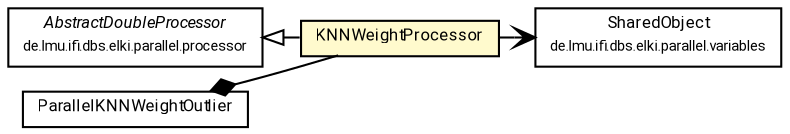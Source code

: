 #!/usr/local/bin/dot
#
# Class diagram 
# Generated by UMLGraph version R5_7_2-60-g0e99a6 (http://www.spinellis.gr/umlgraph/)
#

digraph G {
	graph [fontnames="svg"]
	edge [fontname="Roboto",fontsize=7,labelfontname="Roboto",labelfontsize=7,color="black"];
	node [fontname="Roboto",fontcolor="black",fontsize=8,shape=plaintext,margin=0,width=0,height=0];
	nodesep=0.15;
	ranksep=0.25;
	rankdir=LR;
	// de.lmu.ifi.dbs.elki.parallel.variables.SharedObject<T>
	c5935394 [label=<<table title="de.lmu.ifi.dbs.elki.parallel.variables.SharedObject" border="0" cellborder="1" cellspacing="0" cellpadding="2" href="../../../../parallel/variables/SharedObject.html" target="_parent">
		<tr><td><table border="0" cellspacing="0" cellpadding="1">
		<tr><td align="center" balign="center"> <font face="Roboto">SharedObject</font> </td></tr>
		<tr><td align="center" balign="center"> <font face="Roboto" point-size="7.0">de.lmu.ifi.dbs.elki.parallel.variables</font> </td></tr>
		</table></td></tr>
		</table>>, URL="../../../../parallel/variables/SharedObject.html"];
	// de.lmu.ifi.dbs.elki.parallel.processor.AbstractDoubleProcessor
	c5935408 [label=<<table title="de.lmu.ifi.dbs.elki.parallel.processor.AbstractDoubleProcessor" border="0" cellborder="1" cellspacing="0" cellpadding="2" href="../../../../parallel/processor/AbstractDoubleProcessor.html" target="_parent">
		<tr><td><table border="0" cellspacing="0" cellpadding="1">
		<tr><td align="center" balign="center"> <font face="Roboto"><i>AbstractDoubleProcessor</i></font> </td></tr>
		<tr><td align="center" balign="center"> <font face="Roboto" point-size="7.0">de.lmu.ifi.dbs.elki.parallel.processor</font> </td></tr>
		</table></td></tr>
		</table>>, URL="../../../../parallel/processor/AbstractDoubleProcessor.html"];
	// de.lmu.ifi.dbs.elki.algorithm.outlier.distance.parallel.ParallelKNNWeightOutlier<O>
	c5936477 [label=<<table title="de.lmu.ifi.dbs.elki.algorithm.outlier.distance.parallel.ParallelKNNWeightOutlier" border="0" cellborder="1" cellspacing="0" cellpadding="2" href="ParallelKNNWeightOutlier.html" target="_parent">
		<tr><td><table border="0" cellspacing="0" cellpadding="1">
		<tr><td align="center" balign="center"> <font face="Roboto">ParallelKNNWeightOutlier</font> </td></tr>
		</table></td></tr>
		</table>>, URL="ParallelKNNWeightOutlier.html"];
	// de.lmu.ifi.dbs.elki.algorithm.outlier.distance.parallel.KNNWeightProcessor
	c5936481 [label=<<table title="de.lmu.ifi.dbs.elki.algorithm.outlier.distance.parallel.KNNWeightProcessor" border="0" cellborder="1" cellspacing="0" cellpadding="2" bgcolor="lemonChiffon" href="KNNWeightProcessor.html" target="_parent">
		<tr><td><table border="0" cellspacing="0" cellpadding="1">
		<tr><td align="center" balign="center"> <font face="Roboto">KNNWeightProcessor</font> </td></tr>
		</table></td></tr>
		</table>>, URL="KNNWeightProcessor.html"];
	// de.lmu.ifi.dbs.elki.algorithm.outlier.distance.parallel.ParallelKNNWeightOutlier<O> composed de.lmu.ifi.dbs.elki.algorithm.outlier.distance.parallel.KNNWeightProcessor
	c5936477 -> c5936481 [arrowhead=none,arrowtail=diamond,dir=back,weight=6];
	// de.lmu.ifi.dbs.elki.algorithm.outlier.distance.parallel.KNNWeightProcessor extends de.lmu.ifi.dbs.elki.parallel.processor.AbstractDoubleProcessor
	c5935408 -> c5936481 [arrowtail=empty,dir=back,weight=10];
	// de.lmu.ifi.dbs.elki.algorithm.outlier.distance.parallel.KNNWeightProcessor navassoc de.lmu.ifi.dbs.elki.parallel.variables.SharedObject<T>
	c5936481 -> c5935394 [arrowhead=open,weight=1];
}

